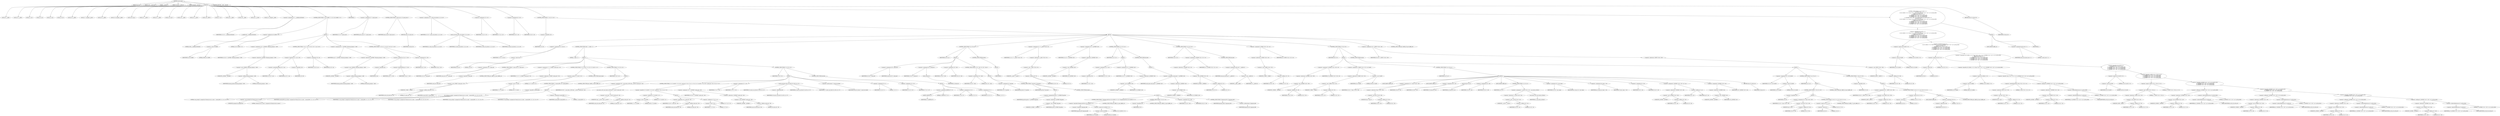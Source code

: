 digraph cache_insert {  
"1000123" [label = "(METHOD,cache_insert)" ]
"1000124" [label = "(PARAM,char *src)" ]
"1000125" [label = "(PARAM,const __m128i *a2)" ]
"1000126" [label = "(PARAM,__int64 a3)" ]
"1000127" [label = "(PARAM,unsigned __int64 a4)" ]
"1000128" [label = "(PARAM,unsigned __int16 a5)" ]
"1000129" [label = "(BLOCK,,)" ]
"1000130" [label = "(LOCAL,v9: __int64)" ]
"1000131" [label = "(LOCAL,v10: __int64)" ]
"1000132" [label = "(LOCAL,v11: int)" ]
"1000133" [label = "(LOCAL,v12: int)" ]
"1000134" [label = "(LOCAL,v13: int)" ]
"1000135" [label = "(LOCAL,v15: int)" ]
"1000136" [label = "(LOCAL,v16: __int64)" ]
"1000137" [label = "(LOCAL,v17: unsigned __int16)" ]
"1000138" [label = "(LOCAL,v18: __int64)" ]
"1000139" [label = "(LOCAL,v19: unsigned __int64)" ]
"1000140" [label = "(LOCAL,v20: size_t)" ]
"1000141" [label = "(LOCAL,v21: __int64 *)" ]
"1000142" [label = "(LOCAL,v22: __int64)" ]
"1000143" [label = "(LOCAL,v23: char *)" ]
"1000144" [label = "(LOCAL,v24: __int64)" ]
"1000145" [label = "(LOCAL,v25: __int16)" ]
"1000146" [label = "(LOCAL,v26: _BYTE *)" ]
"1000147" [label = "(LOCAL,v27: int)" ]
"1000148" [label = "(LOCAL,v28: __int64)" ]
"1000149" [label = "(LOCAL,v29: __int64)" ]
"1000150" [label = "(LOCAL,v30: __m128i)" ]
"1000151" [label = "(LOCAL,v31: unsigned __int64)" ]
"1000152" [label = "(<operator>.assignment,v31 = __readfsqword(0x28u))" ]
"1000153" [label = "(IDENTIFIER,v31,v31 = __readfsqword(0x28u))" ]
"1000154" [label = "(__readfsqword,__readfsqword(0x28u))" ]
"1000155" [label = "(LITERAL,0x28u,__readfsqword(0x28u))" ]
"1000156" [label = "(CONTROL_STRUCTURE,if ( (a5 & 0x980) != 0 ),if ( (a5 & 0x980) != 0 ))" ]
"1000157" [label = "(<operator>.notEquals,(a5 & 0x980) != 0)" ]
"1000158" [label = "(<operator>.and,a5 & 0x980)" ]
"1000159" [label = "(IDENTIFIER,a5,a5 & 0x980)" ]
"1000160" [label = "(LITERAL,0x980,a5 & 0x980)" ]
"1000161" [label = "(LITERAL,0,(a5 & 0x980) != 0)" ]
"1000162" [label = "(BLOCK,,)" ]
"1000163" [label = "(<operator>.assignment,v19 = *(_QWORD *)(dnsmasq_daemon + 456))" ]
"1000164" [label = "(IDENTIFIER,v19,v19 = *(_QWORD *)(dnsmasq_daemon + 456))" ]
"1000165" [label = "(<operator>.indirection,*(_QWORD *)(dnsmasq_daemon + 456))" ]
"1000166" [label = "(<operator>.cast,(_QWORD *)(dnsmasq_daemon + 456))" ]
"1000167" [label = "(UNKNOWN,_QWORD *,_QWORD *)" ]
"1000168" [label = "(<operator>.addition,dnsmasq_daemon + 456)" ]
"1000169" [label = "(IDENTIFIER,dnsmasq_daemon,dnsmasq_daemon + 456)" ]
"1000170" [label = "(LITERAL,456,dnsmasq_daemon + 456)" ]
"1000171" [label = "(CONTROL_STRUCTURE,if ( v19 >= a4 || !v19 ),if ( v19 >= a4 || !v19 ))" ]
"1000172" [label = "(<operator>.logicalOr,v19 >= a4 || !v19)" ]
"1000173" [label = "(<operator>.greaterEqualsThan,v19 >= a4)" ]
"1000174" [label = "(IDENTIFIER,v19,v19 >= a4)" ]
"1000175" [label = "(IDENTIFIER,a4,v19 >= a4)" ]
"1000176" [label = "(<operator>.logicalNot,!v19)" ]
"1000177" [label = "(IDENTIFIER,v19,!v19)" ]
"1000178" [label = "(<operator>.assignment,v19 = a4)" ]
"1000179" [label = "(IDENTIFIER,v19,v19 = a4)" ]
"1000180" [label = "(IDENTIFIER,a4,v19 = a4)" ]
"1000181" [label = "(<operator>.assignment,a4 = *(_QWORD *)(dnsmasq_daemon + 448))" ]
"1000182" [label = "(IDENTIFIER,a4,a4 = *(_QWORD *)(dnsmasq_daemon + 448))" ]
"1000183" [label = "(<operator>.indirection,*(_QWORD *)(dnsmasq_daemon + 448))" ]
"1000184" [label = "(<operator>.cast,(_QWORD *)(dnsmasq_daemon + 448))" ]
"1000185" [label = "(UNKNOWN,_QWORD *,_QWORD *)" ]
"1000186" [label = "(<operator>.addition,dnsmasq_daemon + 448)" ]
"1000187" [label = "(IDENTIFIER,dnsmasq_daemon,dnsmasq_daemon + 448)" ]
"1000188" [label = "(LITERAL,448,dnsmasq_daemon + 448)" ]
"1000189" [label = "(CONTROL_STRUCTURE,if ( !a4 || a4 <= v19 ),if ( !a4 || a4 <= v19 ))" ]
"1000190" [label = "(<operator>.logicalOr,!a4 || a4 <= v19)" ]
"1000191" [label = "(<operator>.logicalNot,!a4)" ]
"1000192" [label = "(IDENTIFIER,a4,!a4)" ]
"1000193" [label = "(<operator>.lessEqualsThan,a4 <= v19)" ]
"1000194" [label = "(IDENTIFIER,a4,a4 <= v19)" ]
"1000195" [label = "(IDENTIFIER,v19,a4 <= v19)" ]
"1000196" [label = "(<operator>.assignment,a4 = v19)" ]
"1000197" [label = "(IDENTIFIER,a4,a4 = v19)" ]
"1000198" [label = "(IDENTIFIER,v19,a4 = v19)" ]
"1000199" [label = "(IDENTIFIER,L,)" ]
"1000200" [label = "(<operator>.assignment,v27 = insert_error)" ]
"1000201" [label = "(IDENTIFIER,v27,v27 = insert_error)" ]
"1000202" [label = "(IDENTIFIER,insert_error,v27 = insert_error)" ]
"1000203" [label = "(CONTROL_STRUCTURE,if ( insert_error ),if ( insert_error ))" ]
"1000204" [label = "(IDENTIFIER,insert_error,if ( insert_error ))" ]
"1000205" [label = "(RETURN,return v9;,return v9;)" ]
"1000206" [label = "(IDENTIFIER,v9,return v9;)" ]
"1000207" [label = "(<operator>.assignment,v10 = cache_scan_free(src, a2, a3, a5))" ]
"1000208" [label = "(IDENTIFIER,v10,v10 = cache_scan_free(src, a2, a3, a5))" ]
"1000209" [label = "(cache_scan_free,cache_scan_free(src, a2, a3, a5))" ]
"1000210" [label = "(IDENTIFIER,src,cache_scan_free(src, a2, a3, a5))" ]
"1000211" [label = "(IDENTIFIER,a2,cache_scan_free(src, a2, a3, a5))" ]
"1000212" [label = "(IDENTIFIER,a3,cache_scan_free(src, a2, a3, a5))" ]
"1000213" [label = "(IDENTIFIER,a5,cache_scan_free(src, a2, a3, a5))" ]
"1000214" [label = "(<operator>.assignment,v13 = v27)" ]
"1000215" [label = "(IDENTIFIER,v13,v13 = v27)" ]
"1000216" [label = "(IDENTIFIER,v27,v13 = v27)" ]
"1000217" [label = "(<operator>.assignment,v9 = v10)" ]
"1000218" [label = "(IDENTIFIER,v9,v9 = v10)" ]
"1000219" [label = "(IDENTIFIER,v10,v9 = v10)" ]
"1000220" [label = "(CONTROL_STRUCTURE,if ( !v10 ),if ( !v10 ))" ]
"1000221" [label = "(<operator>.logicalNot,!v10)" ]
"1000222" [label = "(IDENTIFIER,v10,!v10)" ]
"1000223" [label = "(BLOCK,,)" ]
"1000224" [label = "(<operator>.assignment,v15 = a5 & 4)" ]
"1000225" [label = "(IDENTIFIER,v15,v15 = a5 & 4)" ]
"1000226" [label = "(<operator>.and,a5 & 4)" ]
"1000227" [label = "(IDENTIFIER,a5,a5 & 4)" ]
"1000228" [label = "(LITERAL,4,a5 & 4)" ]
"1000229" [label = "(CONTROL_STRUCTURE,while ( 1 ),while ( 1 ))" ]
"1000230" [label = "(LITERAL,1,while ( 1 ))" ]
"1000231" [label = "(BLOCK,,)" ]
"1000232" [label = "(<operator>.assignment,v16 = cache_tail)" ]
"1000233" [label = "(IDENTIFIER,v16,v16 = cache_tail)" ]
"1000234" [label = "(IDENTIFIER,cache_tail,v16 = cache_tail)" ]
"1000235" [label = "(CONTROL_STRUCTURE,if ( !cache_tail ),if ( !cache_tail ))" ]
"1000236" [label = "(<operator>.logicalNot,!cache_tail)" ]
"1000237" [label = "(IDENTIFIER,cache_tail,!cache_tail)" ]
"1000238" [label = "(CONTROL_STRUCTURE,goto LABEL_24;,goto LABEL_24;)" ]
"1000239" [label = "(<operator>.assignment,v17 = *(_WORD *)(cache_tail + 52))" ]
"1000240" [label = "(IDENTIFIER,v17,v17 = *(_WORD *)(cache_tail + 52))" ]
"1000241" [label = "(<operator>.indirection,*(_WORD *)(cache_tail + 52))" ]
"1000242" [label = "(<operator>.cast,(_WORD *)(cache_tail + 52))" ]
"1000243" [label = "(UNKNOWN,_WORD *,_WORD *)" ]
"1000244" [label = "(<operator>.addition,cache_tail + 52)" ]
"1000245" [label = "(IDENTIFIER,cache_tail,cache_tail + 52)" ]
"1000246" [label = "(LITERAL,52,cache_tail + 52)" ]
"1000247" [label = "(CONTROL_STRUCTURE,if ( (v17 & 0xC) == 0 ),if ( (v17 & 0xC) == 0 ))" ]
"1000248" [label = "(<operator>.equals,(v17 & 0xC) == 0)" ]
"1000249" [label = "(<operator>.and,v17 & 0xC)" ]
"1000250" [label = "(IDENTIFIER,v17,v17 & 0xC)" ]
"1000251" [label = "(LITERAL,0xC,v17 & 0xC)" ]
"1000252" [label = "(LITERAL,0,(v17 & 0xC) == 0)" ]
"1000253" [label = "(CONTROL_STRUCTURE,break;,break;)" ]
"1000254" [label = "(CONTROL_STRUCTURE,if ( v13 ),if ( v13 ))" ]
"1000255" [label = "(IDENTIFIER,v13,if ( v13 ))" ]
"1000256" [label = "(BLOCK,,)" ]
"1000257" [label = "(CONTROL_STRUCTURE,if ( !warned_8855 ),if ( !warned_8855 ))" ]
"1000258" [label = "(<operator>.logicalNot,!warned_8855)" ]
"1000259" [label = "(IDENTIFIER,warned_8855,!warned_8855)" ]
"1000260" [label = "(BLOCK,,)" ]
"1000261" [label = "(my_syslog,my_syslog(3, (unsigned int)\"Internal error in cache.\", warned_8855, v11, v12, v13, v27))" ]
"1000262" [label = "(LITERAL,3,my_syslog(3, (unsigned int)\"Internal error in cache.\", warned_8855, v11, v12, v13, v27))" ]
"1000263" [label = "(<operator>.cast,(unsigned int)\"Internal error in cache.\")" ]
"1000264" [label = "(UNKNOWN,unsigned int,unsigned int)" ]
"1000265" [label = "(LITERAL,\"Internal error in cache.\",(unsigned int)\"Internal error in cache.\")" ]
"1000266" [label = "(IDENTIFIER,warned_8855,my_syslog(3, (unsigned int)\"Internal error in cache.\", warned_8855, v11, v12, v13, v27))" ]
"1000267" [label = "(IDENTIFIER,v11,my_syslog(3, (unsigned int)\"Internal error in cache.\", warned_8855, v11, v12, v13, v27))" ]
"1000268" [label = "(IDENTIFIER,v12,my_syslog(3, (unsigned int)\"Internal error in cache.\", warned_8855, v11, v12, v13, v27))" ]
"1000269" [label = "(IDENTIFIER,v13,my_syslog(3, (unsigned int)\"Internal error in cache.\", warned_8855, v11, v12, v13, v27))" ]
"1000270" [label = "(IDENTIFIER,v27,my_syslog(3, (unsigned int)\"Internal error in cache.\", warned_8855, v11, v12, v13, v27))" ]
"1000271" [label = "(<operator>.assignment,warned_8855 = 1)" ]
"1000272" [label = "(IDENTIFIER,warned_8855,warned_8855 = 1)" ]
"1000273" [label = "(LITERAL,1,warned_8855 = 1)" ]
"1000274" [label = "(CONTROL_STRUCTURE,goto LABEL_24;,goto LABEL_24;)" ]
"1000275" [label = "(CONTROL_STRUCTURE,if ( v15 ),if ( v15 ))" ]
"1000276" [label = "(IDENTIFIER,v15,if ( v15 ))" ]
"1000277" [label = "(BLOCK,,)" ]
"1000278" [label = "(<operator>.assignment,v30 = _mm_loadu_si128((const __m128i *)(cache_tail + 24)))" ]
"1000279" [label = "(IDENTIFIER,v30,v30 = _mm_loadu_si128((const __m128i *)(cache_tail + 24)))" ]
"1000280" [label = "(_mm_loadu_si128,_mm_loadu_si128((const __m128i *)(cache_tail + 24)))" ]
"1000281" [label = "(<operator>.cast,(const __m128i *)(cache_tail + 24))" ]
"1000282" [label = "(UNKNOWN,const __m128i *,const __m128i *)" ]
"1000283" [label = "(<operator>.addition,cache_tail + 24)" ]
"1000284" [label = "(IDENTIFIER,cache_tail,cache_tail + 24)" ]
"1000285" [label = "(LITERAL,24,cache_tail + 24)" ]
"1000286" [label = "(CONTROL_STRUCTURE,if ( (v17 & 0x200) != 0 || (v18 = cache_tail + 56, (v17 & 2) != 0) ),if ( (v17 & 0x200) != 0 || (v18 = cache_tail + 56, (v17 & 2) != 0) ))" ]
"1000287" [label = "(<operator>.logicalOr,(v17 & 0x200) != 0 || (v18 = cache_tail + 56, (v17 & 2) != 0))" ]
"1000288" [label = "(<operator>.notEquals,(v17 & 0x200) != 0)" ]
"1000289" [label = "(<operator>.and,v17 & 0x200)" ]
"1000290" [label = "(IDENTIFIER,v17,v17 & 0x200)" ]
"1000291" [label = "(LITERAL,0x200,v17 & 0x200)" ]
"1000292" [label = "(LITERAL,0,(v17 & 0x200) != 0)" ]
"1000293" [label = "(BLOCK,,)" ]
"1000294" [label = "(<operator>.assignment,v18 = cache_tail + 56)" ]
"1000295" [label = "(IDENTIFIER,v18,v18 = cache_tail + 56)" ]
"1000296" [label = "(<operator>.addition,cache_tail + 56)" ]
"1000297" [label = "(IDENTIFIER,cache_tail,cache_tail + 56)" ]
"1000298" [label = "(LITERAL,56,cache_tail + 56)" ]
"1000299" [label = "(<operator>.notEquals,(v17 & 2) != 0)" ]
"1000300" [label = "(<operator>.and,v17 & 2)" ]
"1000301" [label = "(IDENTIFIER,v17,v17 & 2)" ]
"1000302" [label = "(LITERAL,2,v17 & 2)" ]
"1000303" [label = "(LITERAL,0,(v17 & 2) != 0)" ]
"1000304" [label = "(<operator>.assignment,v18 = *(_QWORD *)(cache_tail + 56))" ]
"1000305" [label = "(IDENTIFIER,v18,v18 = *(_QWORD *)(cache_tail + 56))" ]
"1000306" [label = "(<operator>.indirection,*(_QWORD *)(cache_tail + 56))" ]
"1000307" [label = "(<operator>.cast,(_QWORD *)(cache_tail + 56))" ]
"1000308" [label = "(UNKNOWN,_QWORD *,_QWORD *)" ]
"1000309" [label = "(<operator>.addition,cache_tail + 56)" ]
"1000310" [label = "(IDENTIFIER,cache_tail,cache_tail + 56)" ]
"1000311" [label = "(LITERAL,56,cache_tail + 56)" ]
"1000312" [label = "(<operator>.assignment,v27 = v15)" ]
"1000313" [label = "(IDENTIFIER,v27,v27 = v15)" ]
"1000314" [label = "(IDENTIFIER,v15,v27 = v15)" ]
"1000315" [label = "(cache_scan_free,cache_scan_free(v18, &v30, a3, v17))" ]
"1000316" [label = "(IDENTIFIER,v18,cache_scan_free(v18, &v30, a3, v17))" ]
"1000317" [label = "(<operator>.addressOf,&v30)" ]
"1000318" [label = "(IDENTIFIER,v30,cache_scan_free(v18, &v30, a3, v17))" ]
"1000319" [label = "(IDENTIFIER,a3,cache_scan_free(v18, &v30, a3, v17))" ]
"1000320" [label = "(IDENTIFIER,v17,cache_scan_free(v18, &v30, a3, v17))" ]
"1000321" [label = "(<operator>.preIncrement,++cache_live_freed)" ]
"1000322" [label = "(IDENTIFIER,cache_live_freed,++cache_live_freed)" ]
"1000323" [label = "(<operator>.assignment,v13 = 1)" ]
"1000324" [label = "(IDENTIFIER,v13,v13 = 1)" ]
"1000325" [label = "(LITERAL,1,v13 = 1)" ]
"1000326" [label = "(<operator>.assignment,v15 = v27)" ]
"1000327" [label = "(IDENTIFIER,v15,v15 = v27)" ]
"1000328" [label = "(IDENTIFIER,v27,v15 = v27)" ]
"1000329" [label = "(CONTROL_STRUCTURE,else,else)" ]
"1000330" [label = "(BLOCK,,)" ]
"1000331" [label = "(<operator>.assignment,LOBYTE(v27) = 0)" ]
"1000332" [label = "(LOBYTE,LOBYTE(v27))" ]
"1000333" [label = "(IDENTIFIER,v27,LOBYTE(v27))" ]
"1000334" [label = "(LITERAL,0,LOBYTE(v27) = 0)" ]
"1000335" [label = "(<operator>.assignment,v13 = 0)" ]
"1000336" [label = "(IDENTIFIER,v13,v13 = 0)" ]
"1000337" [label = "(LITERAL,0,v13 = 0)" ]
"1000338" [label = "(<operator>.assignment,v15 = 1)" ]
"1000339" [label = "(IDENTIFIER,v15,v15 = 1)" ]
"1000340" [label = "(LITERAL,1,v15 = 1)" ]
"1000341" [label = "(CONTROL_STRUCTURE,if ( src ),if ( src ))" ]
"1000342" [label = "(IDENTIFIER,src,if ( src ))" ]
"1000343" [label = "(BLOCK,,)" ]
"1000344" [label = "(<operator>.assignment,v28 = cache_tail)" ]
"1000345" [label = "(IDENTIFIER,v28,v28 = cache_tail)" ]
"1000346" [label = "(IDENTIFIER,cache_tail,v28 = cache_tail)" ]
"1000347" [label = "(<operator>.assignment,v20 = strlen(src))" ]
"1000348" [label = "(IDENTIFIER,v20,v20 = strlen(src))" ]
"1000349" [label = "(strlen,strlen(src))" ]
"1000350" [label = "(IDENTIFIER,src,strlen(src))" ]
"1000351" [label = "(<operator>.assignment,v16 = v28)" ]
"1000352" [label = "(IDENTIFIER,v16,v16 = v28)" ]
"1000353" [label = "(IDENTIFIER,v28,v16 = v28)" ]
"1000354" [label = "(CONTROL_STRUCTURE,if ( v20 > 0x31 ),if ( v20 > 0x31 ))" ]
"1000355" [label = "(<operator>.greaterThan,v20 > 0x31)" ]
"1000356" [label = "(IDENTIFIER,v20,v20 > 0x31)" ]
"1000357" [label = "(LITERAL,0x31,v20 > 0x31)" ]
"1000358" [label = "(BLOCK,,)" ]
"1000359" [label = "(<operator>.assignment,v9 = big_free)" ]
"1000360" [label = "(IDENTIFIER,v9,v9 = big_free)" ]
"1000361" [label = "(IDENTIFIER,big_free,v9 = big_free)" ]
"1000362" [label = "(CONTROL_STRUCTURE,if ( big_free ),if ( big_free ))" ]
"1000363" [label = "(IDENTIFIER,big_free,if ( big_free ))" ]
"1000364" [label = "(BLOCK,,)" ]
"1000365" [label = "(<operator>.assignment,big_free = *(_QWORD *)big_free)" ]
"1000366" [label = "(IDENTIFIER,big_free,big_free = *(_QWORD *)big_free)" ]
"1000367" [label = "(<operator>.indirection,*(_QWORD *)big_free)" ]
"1000368" [label = "(<operator>.cast,(_QWORD *)big_free)" ]
"1000369" [label = "(UNKNOWN,_QWORD *,_QWORD *)" ]
"1000370" [label = "(IDENTIFIER,big_free,(_QWORD *)big_free)" ]
"1000371" [label = "(CONTROL_STRUCTURE,else,else)" ]
"1000372" [label = "(BLOCK,,)" ]
"1000373" [label = "(CONTROL_STRUCTURE,if ( !bignames_left && (a5 & 0x5000) == 0 ),if ( !bignames_left && (a5 & 0x5000) == 0 ))" ]
"1000374" [label = "(<operator>.logicalAnd,!bignames_left && (a5 & 0x5000) == 0)" ]
"1000375" [label = "(<operator>.logicalNot,!bignames_left)" ]
"1000376" [label = "(IDENTIFIER,bignames_left,!bignames_left)" ]
"1000377" [label = "(<operator>.equals,(a5 & 0x5000) == 0)" ]
"1000378" [label = "(<operator>.and,a5 & 0x5000)" ]
"1000379" [label = "(IDENTIFIER,a5,a5 & 0x5000)" ]
"1000380" [label = "(LITERAL,0x5000,a5 & 0x5000)" ]
"1000381" [label = "(LITERAL,0,(a5 & 0x5000) == 0)" ]
"1000382" [label = "(CONTROL_STRUCTURE,goto LABEL_24;,goto LABEL_24;)" ]
"1000383" [label = "(CONTROL_STRUCTURE,if ( !v9 ),if ( !v9 ))" ]
"1000384" [label = "(<operator>.logicalNot,!v9)" ]
"1000385" [label = "(IDENTIFIER,v9,!v9)" ]
"1000386" [label = "(CONTROL_STRUCTURE,goto LABEL_24;,goto LABEL_24;)" ]
"1000387" [label = "(<operator>.assignment,v16 = v28)" ]
"1000388" [label = "(IDENTIFIER,v16,v16 = v28)" ]
"1000389" [label = "(IDENTIFIER,v28,v16 = v28)" ]
"1000390" [label = "(CONTROL_STRUCTURE,if ( bignames_left ),if ( bignames_left ))" ]
"1000391" [label = "(IDENTIFIER,bignames_left,if ( bignames_left ))" ]
"1000392" [label = "(<operator>.preDecrement,--bignames_left)" ]
"1000393" [label = "(IDENTIFIER,bignames_left,--bignames_left)" ]
"1000394" [label = "(CONTROL_STRUCTURE,else,else)" ]
"1000395" [label = "(BLOCK,,)" ]
"1000396" [label = "(IDENTIFIER,L,)" ]
"1000397" [label = "(<operator>.assignment,v21 = *(__int64 **)(v16 + 8))" ]
"1000398" [label = "(IDENTIFIER,v21,v21 = *(__int64 **)(v16 + 8))" ]
"1000399" [label = "(<operator>.indirection,*(__int64 **)(v16 + 8))" ]
"1000400" [label = "(<operator>.cast,(__int64 **)(v16 + 8))" ]
"1000401" [label = "(UNKNOWN,__int64 **,__int64 **)" ]
"1000402" [label = "(<operator>.addition,v16 + 8)" ]
"1000403" [label = "(IDENTIFIER,v16,v16 + 8)" ]
"1000404" [label = "(LITERAL,8,v16 + 8)" ]
"1000405" [label = "(<operator>.assignment,v22 = *(_QWORD *)v16)" ]
"1000406" [label = "(IDENTIFIER,v22,v22 = *(_QWORD *)v16)" ]
"1000407" [label = "(<operator>.indirection,*(_QWORD *)v16)" ]
"1000408" [label = "(<operator>.cast,(_QWORD *)v16)" ]
"1000409" [label = "(UNKNOWN,_QWORD *,_QWORD *)" ]
"1000410" [label = "(IDENTIFIER,v16,(_QWORD *)v16)" ]
"1000411" [label = "(CONTROL_STRUCTURE,if ( v21 ),if ( v21 ))" ]
"1000412" [label = "(IDENTIFIER,v21,if ( v21 ))" ]
"1000413" [label = "(BLOCK,,)" ]
"1000414" [label = "(<operator>.assignment,*v21 = v22)" ]
"1000415" [label = "(<operator>.indirection,*v21)" ]
"1000416" [label = "(IDENTIFIER,v21,*v21 = v22)" ]
"1000417" [label = "(IDENTIFIER,v22,*v21 = v22)" ]
"1000418" [label = "(<operator>.assignment,v22 = *(_QWORD *)v16)" ]
"1000419" [label = "(IDENTIFIER,v22,v22 = *(_QWORD *)v16)" ]
"1000420" [label = "(<operator>.indirection,*(_QWORD *)v16)" ]
"1000421" [label = "(<operator>.cast,(_QWORD *)v16)" ]
"1000422" [label = "(UNKNOWN,_QWORD *,_QWORD *)" ]
"1000423" [label = "(IDENTIFIER,v16,(_QWORD *)v16)" ]
"1000424" [label = "(CONTROL_STRUCTURE,else,else)" ]
"1000425" [label = "(BLOCK,,)" ]
"1000426" [label = "(<operator>.assignment,cache_head = *(_QWORD *)v16)" ]
"1000427" [label = "(IDENTIFIER,cache_head,cache_head = *(_QWORD *)v16)" ]
"1000428" [label = "(<operator>.indirection,*(_QWORD *)v16)" ]
"1000429" [label = "(<operator>.cast,(_QWORD *)v16)" ]
"1000430" [label = "(UNKNOWN,_QWORD *,_QWORD *)" ]
"1000431" [label = "(IDENTIFIER,v16,(_QWORD *)v16)" ]
"1000432" [label = "(CONTROL_STRUCTURE,if ( v22 ),if ( v22 ))" ]
"1000433" [label = "(IDENTIFIER,v22,if ( v22 ))" ]
"1000434" [label = "(<operator>.assignment,*(_QWORD *)(v22 + 8) = v21)" ]
"1000435" [label = "(<operator>.indirection,*(_QWORD *)(v22 + 8))" ]
"1000436" [label = "(<operator>.cast,(_QWORD *)(v22 + 8))" ]
"1000437" [label = "(UNKNOWN,_QWORD *,_QWORD *)" ]
"1000438" [label = "(<operator>.addition,v22 + 8)" ]
"1000439" [label = "(IDENTIFIER,v22,v22 + 8)" ]
"1000440" [label = "(LITERAL,8,v22 + 8)" ]
"1000441" [label = "(IDENTIFIER,v21,*(_QWORD *)(v22 + 8) = v21)" ]
"1000442" [label = "(CONTROL_STRUCTURE,else,else)" ]
"1000443" [label = "(<operator>.assignment,cache_tail = (__int64)v21)" ]
"1000444" [label = "(IDENTIFIER,cache_tail,cache_tail = (__int64)v21)" ]
"1000445" [label = "(<operator>.cast,(__int64)v21)" ]
"1000446" [label = "(UNKNOWN,__int64,__int64)" ]
"1000447" [label = "(IDENTIFIER,v21,(__int64)v21)" ]
"1000448" [label = "(<operator>.assignment,*(_WORD *)(v16 + 52) = a5)" ]
"1000449" [label = "(<operator>.indirection,*(_WORD *)(v16 + 52))" ]
"1000450" [label = "(<operator>.cast,(_WORD *)(v16 + 52))" ]
"1000451" [label = "(UNKNOWN,_WORD *,_WORD *)" ]
"1000452" [label = "(<operator>.addition,v16 + 52)" ]
"1000453" [label = "(IDENTIFIER,v16,v16 + 52)" ]
"1000454" [label = "(LITERAL,52,v16 + 52)" ]
"1000455" [label = "(IDENTIFIER,a5,*(_WORD *)(v16 + 52) = a5)" ]
"1000456" [label = "(CONTROL_STRUCTURE,if ( v9 ),if ( v9 ))" ]
"1000457" [label = "(IDENTIFIER,v9,if ( v9 ))" ]
"1000458" [label = "(BLOCK,,)" ]
"1000459" [label = "(<operator>.assignment,*(_QWORD *)(v16 + 56) = v9)" ]
"1000460" [label = "(<operator>.indirection,*(_QWORD *)(v16 + 56))" ]
"1000461" [label = "(<operator>.cast,(_QWORD *)(v16 + 56))" ]
"1000462" [label = "(UNKNOWN,_QWORD *,_QWORD *)" ]
"1000463" [label = "(<operator>.addition,v16 + 56)" ]
"1000464" [label = "(IDENTIFIER,v16,v16 + 56)" ]
"1000465" [label = "(LITERAL,56,v16 + 56)" ]
"1000466" [label = "(IDENTIFIER,v9,*(_QWORD *)(v16 + 56) = v9)" ]
"1000467" [label = "(<operator>.assignment,*(_WORD *)(v16 + 52) = a5 | 0x200)" ]
"1000468" [label = "(<operator>.indirection,*(_WORD *)(v16 + 52))" ]
"1000469" [label = "(<operator>.cast,(_WORD *)(v16 + 52))" ]
"1000470" [label = "(UNKNOWN,_WORD *,_WORD *)" ]
"1000471" [label = "(<operator>.addition,v16 + 52)" ]
"1000472" [label = "(IDENTIFIER,v16,v16 + 52)" ]
"1000473" [label = "(LITERAL,52,v16 + 52)" ]
"1000474" [label = "(<operator>.or,a5 | 0x200)" ]
"1000475" [label = "(IDENTIFIER,a5,a5 | 0x200)" ]
"1000476" [label = "(LITERAL,0x200,a5 | 0x200)" ]
"1000477" [label = "(CONTROL_STRUCTURE,if ( src ),if ( src ))" ]
"1000478" [label = "(IDENTIFIER,src,if ( src ))" ]
"1000479" [label = "(BLOCK,,)" ]
"1000480" [label = "(JUMP_TARGET,LABEL_46)" ]
"1000481" [label = "(<operator>.assignment,v23 = *(char **)(v16 + 56))" ]
"1000482" [label = "(IDENTIFIER,v23,v23 = *(char **)(v16 + 56))" ]
"1000483" [label = "(<operator>.indirection,*(char **)(v16 + 56))" ]
"1000484" [label = "(<operator>.cast,(char **)(v16 + 56))" ]
"1000485" [label = "(UNKNOWN,char **,char **)" ]
"1000486" [label = "(<operator>.addition,v16 + 56)" ]
"1000487" [label = "(IDENTIFIER,v16,v16 + 56)" ]
"1000488" [label = "(LITERAL,56,v16 + 56)" ]
"1000489" [label = "(JUMP_TARGET,LABEL_47)" ]
"1000490" [label = "(<operator>.assignment,v29 = v16)" ]
"1000491" [label = "(IDENTIFIER,v29,v29 = v16)" ]
"1000492" [label = "(IDENTIFIER,v16,v29 = v16)" ]
"1000493" [label = "(strcpy,strcpy(v23, src))" ]
"1000494" [label = "(IDENTIFIER,v23,strcpy(v23, src))" ]
"1000495" [label = "(IDENTIFIER,src,strcpy(v23, src))" ]
"1000496" [label = "(<operator>.assignment,v16 = v29)" ]
"1000497" [label = "(IDENTIFIER,v16,v16 = v29)" ]
"1000498" [label = "(IDENTIFIER,v29,v16 = v29)" ]
"1000499" [label = "(JUMP_TARGET,LABEL_48)" ]
"1000500" [label = "(CONTROL_STRUCTURE,if ( a2 ),if ( a2 ))" ]
"1000501" [label = "(IDENTIFIER,a2,if ( a2 ))" ]
"1000502" [label = "(<operator>.assignment,*(__m128i *)(v16 + 24) = _mm_loadu_si128(a2))" ]
"1000503" [label = "(<operator>.indirection,*(__m128i *)(v16 + 24))" ]
"1000504" [label = "(<operator>.cast,(__m128i *)(v16 + 24))" ]
"1000505" [label = "(UNKNOWN,__m128i *,__m128i *)" ]
"1000506" [label = "(<operator>.addition,v16 + 24)" ]
"1000507" [label = "(IDENTIFIER,v16,v16 + 24)" ]
"1000508" [label = "(LITERAL,24,v16 + 24)" ]
"1000509" [label = "(_mm_loadu_si128,_mm_loadu_si128(a2))" ]
"1000510" [label = "(IDENTIFIER,a2,_mm_loadu_si128(a2))" ]
"1000511" [label = "(<operator>.assignment,v24 = new_chain)" ]
"1000512" [label = "(IDENTIFIER,v24,v24 = new_chain)" ]
"1000513" [label = "(IDENTIFIER,new_chain,v24 = new_chain)" ]
"1000514" [label = "(<operator>.assignment,new_chain = v16)" ]
"1000515" [label = "(IDENTIFIER,new_chain,new_chain = v16)" ]
"1000516" [label = "(IDENTIFIER,v16,new_chain = v16)" ]
"1000517" [label = "(<operator>.assignment,v9 = v16)" ]
"1000518" [label = "(IDENTIFIER,v9,v9 = v16)" ]
"1000519" [label = "(IDENTIFIER,v16,v9 = v16)" ]
"1000520" [label = "(<operator>.assignment,*(_QWORD *)(v16 + 40) = a3 + a4)" ]
"1000521" [label = "(<operator>.indirection,*(_QWORD *)(v16 + 40))" ]
"1000522" [label = "(<operator>.cast,(_QWORD *)(v16 + 40))" ]
"1000523" [label = "(UNKNOWN,_QWORD *,_QWORD *)" ]
"1000524" [label = "(<operator>.addition,v16 + 40)" ]
"1000525" [label = "(IDENTIFIER,v16,v16 + 40)" ]
"1000526" [label = "(LITERAL,40,v16 + 40)" ]
"1000527" [label = "(<operator>.addition,a3 + a4)" ]
"1000528" [label = "(IDENTIFIER,a3,a3 + a4)" ]
"1000529" [label = "(IDENTIFIER,a4,a3 + a4)" ]
"1000530" [label = "(<operator>.assignment,*(_QWORD *)v16 = v24)" ]
"1000531" [label = "(<operator>.indirection,*(_QWORD *)v16)" ]
"1000532" [label = "(<operator>.cast,(_QWORD *)v16)" ]
"1000533" [label = "(UNKNOWN,_QWORD *,_QWORD *)" ]
"1000534" [label = "(IDENTIFIER,v16,(_QWORD *)v16)" ]
"1000535" [label = "(IDENTIFIER,v24,*(_QWORD *)v16 = v24)" ]
"1000536" [label = "(RETURN,return v9;,return v9;)" ]
"1000537" [label = "(IDENTIFIER,v9,return v9;)" ]
"1000538" [label = "(CONTROL_STRUCTURE,else,else)" ]
"1000539" [label = "(BLOCK,,)" ]
"1000540" [label = "(<operator>.assignment,v25 = a5 & 0x200)" ]
"1000541" [label = "(IDENTIFIER,v25,v25 = a5 & 0x200)" ]
"1000542" [label = "(<operator>.and,a5 & 0x200)" ]
"1000543" [label = "(IDENTIFIER,a5,a5 & 0x200)" ]
"1000544" [label = "(LITERAL,0x200,a5 & 0x200)" ]
"1000545" [label = "(CONTROL_STRUCTURE,if ( src ),if ( src ))" ]
"1000546" [label = "(IDENTIFIER,src,if ( src ))" ]
"1000547" [label = "(BLOCK,,)" ]
"1000548" [label = "(CONTROL_STRUCTURE,if ( !v25 ),if ( !v25 ))" ]
"1000549" [label = "(<operator>.logicalNot,!v25)" ]
"1000550" [label = "(IDENTIFIER,v25,!v25)" ]
"1000551" [label = "(BLOCK,,)" ]
"1000552" [label = "(<operator>.assignment,v23 = (char *)(v16 + 56))" ]
"1000553" [label = "(IDENTIFIER,v23,v23 = (char *)(v16 + 56))" ]
"1000554" [label = "(<operator>.cast,(char *)(v16 + 56))" ]
"1000555" [label = "(UNKNOWN,char *,char *)" ]
"1000556" [label = "(<operator>.addition,v16 + 56)" ]
"1000557" [label = "(IDENTIFIER,v16,v16 + 56)" ]
"1000558" [label = "(LITERAL,56,v16 + 56)" ]
"1000559" [label = "(CONTROL_STRUCTURE,if ( (a5 & 2) == 0 ),if ( (a5 & 2) == 0 ))" ]
"1000560" [label = "(<operator>.equals,(a5 & 2) == 0)" ]
"1000561" [label = "(<operator>.and,a5 & 2)" ]
"1000562" [label = "(IDENTIFIER,a5,a5 & 2)" ]
"1000563" [label = "(LITERAL,2,a5 & 2)" ]
"1000564" [label = "(LITERAL,0,(a5 & 2) == 0)" ]
"1000565" [label = "(CONTROL_STRUCTURE,goto LABEL_47;,goto LABEL_47;)" ]
"1000566" [label = "(CONTROL_STRUCTURE,goto LABEL_46;,goto LABEL_46;)" ]
"1000567" [label = "(CONTROL_STRUCTURE,if ( !v25 ),if ( !v25 ))" ]
"1000568" [label = "(<operator>.logicalNot,!v25)" ]
"1000569" [label = "(IDENTIFIER,v25,!v25)" ]
"1000570" [label = "(BLOCK,,)" ]
"1000571" [label = "(<operator>.assignment,v26 = (_BYTE *)(v16 + 56))" ]
"1000572" [label = "(IDENTIFIER,v26,v26 = (_BYTE *)(v16 + 56))" ]
"1000573" [label = "(<operator>.cast,(_BYTE *)(v16 + 56))" ]
"1000574" [label = "(UNKNOWN,_BYTE *,_BYTE *)" ]
"1000575" [label = "(<operator>.addition,v16 + 56)" ]
"1000576" [label = "(IDENTIFIER,v16,v16 + 56)" ]
"1000577" [label = "(LITERAL,56,v16 + 56)" ]
"1000578" [label = "(CONTROL_STRUCTURE,if ( (a5 & 2) == 0 ),if ( (a5 & 2) == 0 ))" ]
"1000579" [label = "(<operator>.equals,(a5 & 2) == 0)" ]
"1000580" [label = "(<operator>.and,a5 & 2)" ]
"1000581" [label = "(IDENTIFIER,a5,a5 & 2)" ]
"1000582" [label = "(LITERAL,2,a5 & 2)" ]
"1000583" [label = "(LITERAL,0,(a5 & 2) == 0)" ]
"1000584" [label = "(BLOCK,,)" ]
"1000585" [label = "(JUMP_TARGET,LABEL_60)" ]
"1000586" [label = "(<operator>.assignment,*v26 = 0)" ]
"1000587" [label = "(<operator>.indirection,*v26)" ]
"1000588" [label = "(IDENTIFIER,v26,*v26 = 0)" ]
"1000589" [label = "(LITERAL,0,*v26 = 0)" ]
"1000590" [label = "(CONTROL_STRUCTURE,goto LABEL_48;,goto LABEL_48;)" ]
"1000591" [label = "(<operator>.assignment,v26 = *(_BYTE **)(v16 + 56))" ]
"1000592" [label = "(IDENTIFIER,v26,v26 = *(_BYTE **)(v16 + 56))" ]
"1000593" [label = "(<operator>.indirection,*(_BYTE **)(v16 + 56))" ]
"1000594" [label = "(<operator>.cast,(_BYTE **)(v16 + 56))" ]
"1000595" [label = "(UNKNOWN,_BYTE **,_BYTE **)" ]
"1000596" [label = "(<operator>.addition,v16 + 56)" ]
"1000597" [label = "(IDENTIFIER,v16,v16 + 56)" ]
"1000598" [label = "(LITERAL,56,v16 + 56)" ]
"1000599" [label = "(CONTROL_STRUCTURE,goto LABEL_60;,goto LABEL_60;)" ]
"1000600" [label = "(CONTROL_STRUCTURE,if ( (a5 & 0x180) == 0\n    || (a5 & 8) == 0\n    || ((a5 & 0x80u) == 0 || *(char *)(v10 + 52) >= 0 || *(_DWORD *)(v10 + 24) != a2->m128i_i32[0])\n    && ((a5 & 0x100) == 0\n     || (*(_BYTE *)(v10 + 53) & 1) == 0\n     || *(_DWORD *)(v10 + 24) != a2->m128i_i32[0]\n     || *(_DWORD *)(v10 + 28) != a2->m128i_i32[1]\n     || *(_DWORD *)(v10 + 32) != a2->m128i_i32[2]\n     || *(_DWORD *)(v10 + 36) != a2->m128i_i32[3]) ),if ( (a5 & 0x180) == 0\n    || (a5 & 8) == 0\n    || ((a5 & 0x80u) == 0 || *(char *)(v10 + 52) >= 0 || *(_DWORD *)(v10 + 24) != a2->m128i_i32[0])\n    && ((a5 & 0x100) == 0\n     || (*(_BYTE *)(v10 + 53) & 1) == 0\n     || *(_DWORD *)(v10 + 24) != a2->m128i_i32[0]\n     || *(_DWORD *)(v10 + 28) != a2->m128i_i32[1]\n     || *(_DWORD *)(v10 + 32) != a2->m128i_i32[2]\n     || *(_DWORD *)(v10 + 36) != a2->m128i_i32[3]) ))" ]
"1000601" [label = "(<operator>.logicalOr,(a5 & 0x180) == 0\n    || (a5 & 8) == 0\n    || ((a5 & 0x80u) == 0 || *(char *)(v10 + 52) >= 0 || *(_DWORD *)(v10 + 24) != a2->m128i_i32[0])\n    && ((a5 & 0x100) == 0\n     || (*(_BYTE *)(v10 + 53) & 1) == 0\n     || *(_DWORD *)(v10 + 24) != a2->m128i_i32[0]\n     || *(_DWORD *)(v10 + 28) != a2->m128i_i32[1]\n     || *(_DWORD *)(v10 + 32) != a2->m128i_i32[2]\n     || *(_DWORD *)(v10 + 36) != a2->m128i_i32[3]))" ]
"1000602" [label = "(<operator>.equals,(a5 & 0x180) == 0)" ]
"1000603" [label = "(<operator>.and,a5 & 0x180)" ]
"1000604" [label = "(IDENTIFIER,a5,a5 & 0x180)" ]
"1000605" [label = "(LITERAL,0x180,a5 & 0x180)" ]
"1000606" [label = "(LITERAL,0,(a5 & 0x180) == 0)" ]
"1000607" [label = "(<operator>.logicalOr,(a5 & 8) == 0\n    || ((a5 & 0x80u) == 0 || *(char *)(v10 + 52) >= 0 || *(_DWORD *)(v10 + 24) != a2->m128i_i32[0])\n    && ((a5 & 0x100) == 0\n     || (*(_BYTE *)(v10 + 53) & 1) == 0\n     || *(_DWORD *)(v10 + 24) != a2->m128i_i32[0]\n     || *(_DWORD *)(v10 + 28) != a2->m128i_i32[1]\n     || *(_DWORD *)(v10 + 32) != a2->m128i_i32[2]\n     || *(_DWORD *)(v10 + 36) != a2->m128i_i32[3]))" ]
"1000608" [label = "(<operator>.equals,(a5 & 8) == 0)" ]
"1000609" [label = "(<operator>.and,a5 & 8)" ]
"1000610" [label = "(IDENTIFIER,a5,a5 & 8)" ]
"1000611" [label = "(LITERAL,8,a5 & 8)" ]
"1000612" [label = "(LITERAL,0,(a5 & 8) == 0)" ]
"1000613" [label = "(<operator>.logicalAnd,((a5 & 0x80u) == 0 || *(char *)(v10 + 52) >= 0 || *(_DWORD *)(v10 + 24) != a2->m128i_i32[0])\n    && ((a5 & 0x100) == 0\n     || (*(_BYTE *)(v10 + 53) & 1) == 0\n     || *(_DWORD *)(v10 + 24) != a2->m128i_i32[0]\n     || *(_DWORD *)(v10 + 28) != a2->m128i_i32[1]\n     || *(_DWORD *)(v10 + 32) != a2->m128i_i32[2]\n     || *(_DWORD *)(v10 + 36) != a2->m128i_i32[3]))" ]
"1000614" [label = "(<operator>.logicalOr,(a5 & 0x80u) == 0 || *(char *)(v10 + 52) >= 0 || *(_DWORD *)(v10 + 24) != a2->m128i_i32[0])" ]
"1000615" [label = "(<operator>.equals,(a5 & 0x80u) == 0)" ]
"1000616" [label = "(<operator>.and,a5 & 0x80u)" ]
"1000617" [label = "(IDENTIFIER,a5,a5 & 0x80u)" ]
"1000618" [label = "(LITERAL,0x80u,a5 & 0x80u)" ]
"1000619" [label = "(LITERAL,0,(a5 & 0x80u) == 0)" ]
"1000620" [label = "(<operator>.logicalOr,*(char *)(v10 + 52) >= 0 || *(_DWORD *)(v10 + 24) != a2->m128i_i32[0])" ]
"1000621" [label = "(<operator>.greaterEqualsThan,*(char *)(v10 + 52) >= 0)" ]
"1000622" [label = "(<operator>.indirection,*(char *)(v10 + 52))" ]
"1000623" [label = "(<operator>.cast,(char *)(v10 + 52))" ]
"1000624" [label = "(UNKNOWN,char *,char *)" ]
"1000625" [label = "(<operator>.addition,v10 + 52)" ]
"1000626" [label = "(IDENTIFIER,v10,v10 + 52)" ]
"1000627" [label = "(LITERAL,52,v10 + 52)" ]
"1000628" [label = "(LITERAL,0,*(char *)(v10 + 52) >= 0)" ]
"1000629" [label = "(<operator>.notEquals,*(_DWORD *)(v10 + 24) != a2->m128i_i32[0])" ]
"1000630" [label = "(<operator>.indirection,*(_DWORD *)(v10 + 24))" ]
"1000631" [label = "(<operator>.cast,(_DWORD *)(v10 + 24))" ]
"1000632" [label = "(UNKNOWN,_DWORD *,_DWORD *)" ]
"1000633" [label = "(<operator>.addition,v10 + 24)" ]
"1000634" [label = "(IDENTIFIER,v10,v10 + 24)" ]
"1000635" [label = "(LITERAL,24,v10 + 24)" ]
"1000636" [label = "(<operator>.indirectIndexAccess,a2->m128i_i32[0])" ]
"1000637" [label = "(<operator>.indirectFieldAccess,a2->m128i_i32)" ]
"1000638" [label = "(IDENTIFIER,a2,*(_DWORD *)(v10 + 24) != a2->m128i_i32[0])" ]
"1000639" [label = "(FIELD_IDENTIFIER,m128i_i32,m128i_i32)" ]
"1000640" [label = "(LITERAL,0,*(_DWORD *)(v10 + 24) != a2->m128i_i32[0])" ]
"1000641" [label = "(<operator>.logicalOr,(a5 & 0x100) == 0\n     || (*(_BYTE *)(v10 + 53) & 1) == 0\n     || *(_DWORD *)(v10 + 24) != a2->m128i_i32[0]\n     || *(_DWORD *)(v10 + 28) != a2->m128i_i32[1]\n     || *(_DWORD *)(v10 + 32) != a2->m128i_i32[2]\n     || *(_DWORD *)(v10 + 36) != a2->m128i_i32[3])" ]
"1000642" [label = "(<operator>.equals,(a5 & 0x100) == 0)" ]
"1000643" [label = "(<operator>.and,a5 & 0x100)" ]
"1000644" [label = "(IDENTIFIER,a5,a5 & 0x100)" ]
"1000645" [label = "(LITERAL,0x100,a5 & 0x100)" ]
"1000646" [label = "(LITERAL,0,(a5 & 0x100) == 0)" ]
"1000647" [label = "(<operator>.logicalOr,(*(_BYTE *)(v10 + 53) & 1) == 0\n     || *(_DWORD *)(v10 + 24) != a2->m128i_i32[0]\n     || *(_DWORD *)(v10 + 28) != a2->m128i_i32[1]\n     || *(_DWORD *)(v10 + 32) != a2->m128i_i32[2]\n     || *(_DWORD *)(v10 + 36) != a2->m128i_i32[3])" ]
"1000648" [label = "(<operator>.equals,(*(_BYTE *)(v10 + 53) & 1) == 0)" ]
"1000649" [label = "(<operator>.and,*(_BYTE *)(v10 + 53) & 1)" ]
"1000650" [label = "(<operator>.indirection,*(_BYTE *)(v10 + 53))" ]
"1000651" [label = "(<operator>.cast,(_BYTE *)(v10 + 53))" ]
"1000652" [label = "(UNKNOWN,_BYTE *,_BYTE *)" ]
"1000653" [label = "(<operator>.addition,v10 + 53)" ]
"1000654" [label = "(IDENTIFIER,v10,v10 + 53)" ]
"1000655" [label = "(LITERAL,53,v10 + 53)" ]
"1000656" [label = "(LITERAL,1,*(_BYTE *)(v10 + 53) & 1)" ]
"1000657" [label = "(LITERAL,0,(*(_BYTE *)(v10 + 53) & 1) == 0)" ]
"1000658" [label = "(<operator>.logicalOr,*(_DWORD *)(v10 + 24) != a2->m128i_i32[0]\n     || *(_DWORD *)(v10 + 28) != a2->m128i_i32[1]\n     || *(_DWORD *)(v10 + 32) != a2->m128i_i32[2]\n     || *(_DWORD *)(v10 + 36) != a2->m128i_i32[3])" ]
"1000659" [label = "(<operator>.notEquals,*(_DWORD *)(v10 + 24) != a2->m128i_i32[0])" ]
"1000660" [label = "(<operator>.indirection,*(_DWORD *)(v10 + 24))" ]
"1000661" [label = "(<operator>.cast,(_DWORD *)(v10 + 24))" ]
"1000662" [label = "(UNKNOWN,_DWORD *,_DWORD *)" ]
"1000663" [label = "(<operator>.addition,v10 + 24)" ]
"1000664" [label = "(IDENTIFIER,v10,v10 + 24)" ]
"1000665" [label = "(LITERAL,24,v10 + 24)" ]
"1000666" [label = "(<operator>.indirectIndexAccess,a2->m128i_i32[0])" ]
"1000667" [label = "(<operator>.indirectFieldAccess,a2->m128i_i32)" ]
"1000668" [label = "(IDENTIFIER,a2,*(_DWORD *)(v10 + 24) != a2->m128i_i32[0])" ]
"1000669" [label = "(FIELD_IDENTIFIER,m128i_i32,m128i_i32)" ]
"1000670" [label = "(LITERAL,0,*(_DWORD *)(v10 + 24) != a2->m128i_i32[0])" ]
"1000671" [label = "(<operator>.logicalOr,*(_DWORD *)(v10 + 28) != a2->m128i_i32[1]\n     || *(_DWORD *)(v10 + 32) != a2->m128i_i32[2]\n     || *(_DWORD *)(v10 + 36) != a2->m128i_i32[3])" ]
"1000672" [label = "(<operator>.notEquals,*(_DWORD *)(v10 + 28) != a2->m128i_i32[1])" ]
"1000673" [label = "(<operator>.indirection,*(_DWORD *)(v10 + 28))" ]
"1000674" [label = "(<operator>.cast,(_DWORD *)(v10 + 28))" ]
"1000675" [label = "(UNKNOWN,_DWORD *,_DWORD *)" ]
"1000676" [label = "(<operator>.addition,v10 + 28)" ]
"1000677" [label = "(IDENTIFIER,v10,v10 + 28)" ]
"1000678" [label = "(LITERAL,28,v10 + 28)" ]
"1000679" [label = "(<operator>.indirectIndexAccess,a2->m128i_i32[1])" ]
"1000680" [label = "(<operator>.indirectFieldAccess,a2->m128i_i32)" ]
"1000681" [label = "(IDENTIFIER,a2,*(_DWORD *)(v10 + 28) != a2->m128i_i32[1])" ]
"1000682" [label = "(FIELD_IDENTIFIER,m128i_i32,m128i_i32)" ]
"1000683" [label = "(LITERAL,1,*(_DWORD *)(v10 + 28) != a2->m128i_i32[1])" ]
"1000684" [label = "(<operator>.logicalOr,*(_DWORD *)(v10 + 32) != a2->m128i_i32[2]\n     || *(_DWORD *)(v10 + 36) != a2->m128i_i32[3])" ]
"1000685" [label = "(<operator>.notEquals,*(_DWORD *)(v10 + 32) != a2->m128i_i32[2])" ]
"1000686" [label = "(<operator>.indirection,*(_DWORD *)(v10 + 32))" ]
"1000687" [label = "(<operator>.cast,(_DWORD *)(v10 + 32))" ]
"1000688" [label = "(UNKNOWN,_DWORD *,_DWORD *)" ]
"1000689" [label = "(<operator>.addition,v10 + 32)" ]
"1000690" [label = "(IDENTIFIER,v10,v10 + 32)" ]
"1000691" [label = "(LITERAL,32,v10 + 32)" ]
"1000692" [label = "(<operator>.indirectIndexAccess,a2->m128i_i32[2])" ]
"1000693" [label = "(<operator>.indirectFieldAccess,a2->m128i_i32)" ]
"1000694" [label = "(IDENTIFIER,a2,*(_DWORD *)(v10 + 32) != a2->m128i_i32[2])" ]
"1000695" [label = "(FIELD_IDENTIFIER,m128i_i32,m128i_i32)" ]
"1000696" [label = "(LITERAL,2,*(_DWORD *)(v10 + 32) != a2->m128i_i32[2])" ]
"1000697" [label = "(<operator>.notEquals,*(_DWORD *)(v10 + 36) != a2->m128i_i32[3])" ]
"1000698" [label = "(<operator>.indirection,*(_DWORD *)(v10 + 36))" ]
"1000699" [label = "(<operator>.cast,(_DWORD *)(v10 + 36))" ]
"1000700" [label = "(UNKNOWN,_DWORD *,_DWORD *)" ]
"1000701" [label = "(<operator>.addition,v10 + 36)" ]
"1000702" [label = "(IDENTIFIER,v10,v10 + 36)" ]
"1000703" [label = "(LITERAL,36,v10 + 36)" ]
"1000704" [label = "(<operator>.indirectIndexAccess,a2->m128i_i32[3])" ]
"1000705" [label = "(<operator>.indirectFieldAccess,a2->m128i_i32)" ]
"1000706" [label = "(IDENTIFIER,a2,*(_DWORD *)(v10 + 36) != a2->m128i_i32[3])" ]
"1000707" [label = "(FIELD_IDENTIFIER,m128i_i32,m128i_i32)" ]
"1000708" [label = "(LITERAL,3,*(_DWORD *)(v10 + 36) != a2->m128i_i32[3])" ]
"1000709" [label = "(BLOCK,,)" ]
"1000710" [label = "(JUMP_TARGET,LABEL_24)" ]
"1000711" [label = "(<operator>.assignment,insert_error = 1)" ]
"1000712" [label = "(IDENTIFIER,insert_error,insert_error = 1)" ]
"1000713" [label = "(LITERAL,1,insert_error = 1)" ]
"1000714" [label = "(IDENTIFIER,L,)" ]
"1000715" [label = "(RETURN,return v9;,return v9;)" ]
"1000716" [label = "(IDENTIFIER,v9,return v9;)" ]
"1000717" [label = "(METHOD_RETURN,__int64 __fastcall)" ]
  "1000123" -> "1000124" 
  "1000123" -> "1000125" 
  "1000123" -> "1000126" 
  "1000123" -> "1000127" 
  "1000123" -> "1000128" 
  "1000123" -> "1000129" 
  "1000123" -> "1000717" 
  "1000129" -> "1000130" 
  "1000129" -> "1000131" 
  "1000129" -> "1000132" 
  "1000129" -> "1000133" 
  "1000129" -> "1000134" 
  "1000129" -> "1000135" 
  "1000129" -> "1000136" 
  "1000129" -> "1000137" 
  "1000129" -> "1000138" 
  "1000129" -> "1000139" 
  "1000129" -> "1000140" 
  "1000129" -> "1000141" 
  "1000129" -> "1000142" 
  "1000129" -> "1000143" 
  "1000129" -> "1000144" 
  "1000129" -> "1000145" 
  "1000129" -> "1000146" 
  "1000129" -> "1000147" 
  "1000129" -> "1000148" 
  "1000129" -> "1000149" 
  "1000129" -> "1000150" 
  "1000129" -> "1000151" 
  "1000129" -> "1000152" 
  "1000129" -> "1000156" 
  "1000129" -> "1000199" 
  "1000129" -> "1000200" 
  "1000129" -> "1000203" 
  "1000129" -> "1000207" 
  "1000129" -> "1000214" 
  "1000129" -> "1000217" 
  "1000129" -> "1000220" 
  "1000129" -> "1000600" 
  "1000129" -> "1000715" 
  "1000152" -> "1000153" 
  "1000152" -> "1000154" 
  "1000154" -> "1000155" 
  "1000156" -> "1000157" 
  "1000156" -> "1000162" 
  "1000157" -> "1000158" 
  "1000157" -> "1000161" 
  "1000158" -> "1000159" 
  "1000158" -> "1000160" 
  "1000162" -> "1000163" 
  "1000162" -> "1000171" 
  "1000162" -> "1000181" 
  "1000162" -> "1000189" 
  "1000163" -> "1000164" 
  "1000163" -> "1000165" 
  "1000165" -> "1000166" 
  "1000166" -> "1000167" 
  "1000166" -> "1000168" 
  "1000168" -> "1000169" 
  "1000168" -> "1000170" 
  "1000171" -> "1000172" 
  "1000171" -> "1000178" 
  "1000172" -> "1000173" 
  "1000172" -> "1000176" 
  "1000173" -> "1000174" 
  "1000173" -> "1000175" 
  "1000176" -> "1000177" 
  "1000178" -> "1000179" 
  "1000178" -> "1000180" 
  "1000181" -> "1000182" 
  "1000181" -> "1000183" 
  "1000183" -> "1000184" 
  "1000184" -> "1000185" 
  "1000184" -> "1000186" 
  "1000186" -> "1000187" 
  "1000186" -> "1000188" 
  "1000189" -> "1000190" 
  "1000189" -> "1000196" 
  "1000190" -> "1000191" 
  "1000190" -> "1000193" 
  "1000191" -> "1000192" 
  "1000193" -> "1000194" 
  "1000193" -> "1000195" 
  "1000196" -> "1000197" 
  "1000196" -> "1000198" 
  "1000200" -> "1000201" 
  "1000200" -> "1000202" 
  "1000203" -> "1000204" 
  "1000203" -> "1000205" 
  "1000205" -> "1000206" 
  "1000207" -> "1000208" 
  "1000207" -> "1000209" 
  "1000209" -> "1000210" 
  "1000209" -> "1000211" 
  "1000209" -> "1000212" 
  "1000209" -> "1000213" 
  "1000214" -> "1000215" 
  "1000214" -> "1000216" 
  "1000217" -> "1000218" 
  "1000217" -> "1000219" 
  "1000220" -> "1000221" 
  "1000220" -> "1000223" 
  "1000221" -> "1000222" 
  "1000223" -> "1000224" 
  "1000223" -> "1000229" 
  "1000223" -> "1000341" 
  "1000223" -> "1000397" 
  "1000223" -> "1000405" 
  "1000223" -> "1000411" 
  "1000223" -> "1000432" 
  "1000223" -> "1000448" 
  "1000223" -> "1000456" 
  "1000223" -> "1000591" 
  "1000223" -> "1000599" 
  "1000224" -> "1000225" 
  "1000224" -> "1000226" 
  "1000226" -> "1000227" 
  "1000226" -> "1000228" 
  "1000229" -> "1000230" 
  "1000229" -> "1000231" 
  "1000231" -> "1000232" 
  "1000231" -> "1000235" 
  "1000231" -> "1000239" 
  "1000231" -> "1000247" 
  "1000231" -> "1000254" 
  "1000231" -> "1000275" 
  "1000232" -> "1000233" 
  "1000232" -> "1000234" 
  "1000235" -> "1000236" 
  "1000235" -> "1000238" 
  "1000236" -> "1000237" 
  "1000239" -> "1000240" 
  "1000239" -> "1000241" 
  "1000241" -> "1000242" 
  "1000242" -> "1000243" 
  "1000242" -> "1000244" 
  "1000244" -> "1000245" 
  "1000244" -> "1000246" 
  "1000247" -> "1000248" 
  "1000247" -> "1000253" 
  "1000248" -> "1000249" 
  "1000248" -> "1000252" 
  "1000249" -> "1000250" 
  "1000249" -> "1000251" 
  "1000254" -> "1000255" 
  "1000254" -> "1000256" 
  "1000256" -> "1000257" 
  "1000256" -> "1000274" 
  "1000257" -> "1000258" 
  "1000257" -> "1000260" 
  "1000258" -> "1000259" 
  "1000260" -> "1000261" 
  "1000260" -> "1000271" 
  "1000261" -> "1000262" 
  "1000261" -> "1000263" 
  "1000261" -> "1000266" 
  "1000261" -> "1000267" 
  "1000261" -> "1000268" 
  "1000261" -> "1000269" 
  "1000261" -> "1000270" 
  "1000263" -> "1000264" 
  "1000263" -> "1000265" 
  "1000271" -> "1000272" 
  "1000271" -> "1000273" 
  "1000275" -> "1000276" 
  "1000275" -> "1000277" 
  "1000275" -> "1000329" 
  "1000277" -> "1000278" 
  "1000277" -> "1000286" 
  "1000277" -> "1000312" 
  "1000277" -> "1000315" 
  "1000277" -> "1000321" 
  "1000277" -> "1000323" 
  "1000277" -> "1000326" 
  "1000278" -> "1000279" 
  "1000278" -> "1000280" 
  "1000280" -> "1000281" 
  "1000281" -> "1000282" 
  "1000281" -> "1000283" 
  "1000283" -> "1000284" 
  "1000283" -> "1000285" 
  "1000286" -> "1000287" 
  "1000286" -> "1000304" 
  "1000287" -> "1000288" 
  "1000287" -> "1000293" 
  "1000288" -> "1000289" 
  "1000288" -> "1000292" 
  "1000289" -> "1000290" 
  "1000289" -> "1000291" 
  "1000293" -> "1000294" 
  "1000293" -> "1000299" 
  "1000294" -> "1000295" 
  "1000294" -> "1000296" 
  "1000296" -> "1000297" 
  "1000296" -> "1000298" 
  "1000299" -> "1000300" 
  "1000299" -> "1000303" 
  "1000300" -> "1000301" 
  "1000300" -> "1000302" 
  "1000304" -> "1000305" 
  "1000304" -> "1000306" 
  "1000306" -> "1000307" 
  "1000307" -> "1000308" 
  "1000307" -> "1000309" 
  "1000309" -> "1000310" 
  "1000309" -> "1000311" 
  "1000312" -> "1000313" 
  "1000312" -> "1000314" 
  "1000315" -> "1000316" 
  "1000315" -> "1000317" 
  "1000315" -> "1000319" 
  "1000315" -> "1000320" 
  "1000317" -> "1000318" 
  "1000321" -> "1000322" 
  "1000323" -> "1000324" 
  "1000323" -> "1000325" 
  "1000326" -> "1000327" 
  "1000326" -> "1000328" 
  "1000329" -> "1000330" 
  "1000330" -> "1000331" 
  "1000330" -> "1000335" 
  "1000330" -> "1000338" 
  "1000331" -> "1000332" 
  "1000331" -> "1000334" 
  "1000332" -> "1000333" 
  "1000335" -> "1000336" 
  "1000335" -> "1000337" 
  "1000338" -> "1000339" 
  "1000338" -> "1000340" 
  "1000341" -> "1000342" 
  "1000341" -> "1000343" 
  "1000341" -> "1000394" 
  "1000343" -> "1000344" 
  "1000343" -> "1000347" 
  "1000343" -> "1000351" 
  "1000343" -> "1000354" 
  "1000344" -> "1000345" 
  "1000344" -> "1000346" 
  "1000347" -> "1000348" 
  "1000347" -> "1000349" 
  "1000349" -> "1000350" 
  "1000351" -> "1000352" 
  "1000351" -> "1000353" 
  "1000354" -> "1000355" 
  "1000354" -> "1000358" 
  "1000355" -> "1000356" 
  "1000355" -> "1000357" 
  "1000358" -> "1000359" 
  "1000358" -> "1000362" 
  "1000359" -> "1000360" 
  "1000359" -> "1000361" 
  "1000362" -> "1000363" 
  "1000362" -> "1000364" 
  "1000362" -> "1000371" 
  "1000364" -> "1000365" 
  "1000365" -> "1000366" 
  "1000365" -> "1000367" 
  "1000367" -> "1000368" 
  "1000368" -> "1000369" 
  "1000368" -> "1000370" 
  "1000371" -> "1000372" 
  "1000372" -> "1000373" 
  "1000372" -> "1000383" 
  "1000372" -> "1000387" 
  "1000372" -> "1000390" 
  "1000373" -> "1000374" 
  "1000373" -> "1000382" 
  "1000374" -> "1000375" 
  "1000374" -> "1000377" 
  "1000375" -> "1000376" 
  "1000377" -> "1000378" 
  "1000377" -> "1000381" 
  "1000378" -> "1000379" 
  "1000378" -> "1000380" 
  "1000383" -> "1000384" 
  "1000383" -> "1000386" 
  "1000384" -> "1000385" 
  "1000387" -> "1000388" 
  "1000387" -> "1000389" 
  "1000390" -> "1000391" 
  "1000390" -> "1000392" 
  "1000392" -> "1000393" 
  "1000394" -> "1000395" 
  "1000395" -> "1000396" 
  "1000397" -> "1000398" 
  "1000397" -> "1000399" 
  "1000399" -> "1000400" 
  "1000400" -> "1000401" 
  "1000400" -> "1000402" 
  "1000402" -> "1000403" 
  "1000402" -> "1000404" 
  "1000405" -> "1000406" 
  "1000405" -> "1000407" 
  "1000407" -> "1000408" 
  "1000408" -> "1000409" 
  "1000408" -> "1000410" 
  "1000411" -> "1000412" 
  "1000411" -> "1000413" 
  "1000411" -> "1000424" 
  "1000413" -> "1000414" 
  "1000413" -> "1000418" 
  "1000414" -> "1000415" 
  "1000414" -> "1000417" 
  "1000415" -> "1000416" 
  "1000418" -> "1000419" 
  "1000418" -> "1000420" 
  "1000420" -> "1000421" 
  "1000421" -> "1000422" 
  "1000421" -> "1000423" 
  "1000424" -> "1000425" 
  "1000425" -> "1000426" 
  "1000426" -> "1000427" 
  "1000426" -> "1000428" 
  "1000428" -> "1000429" 
  "1000429" -> "1000430" 
  "1000429" -> "1000431" 
  "1000432" -> "1000433" 
  "1000432" -> "1000434" 
  "1000432" -> "1000442" 
  "1000434" -> "1000435" 
  "1000434" -> "1000441" 
  "1000435" -> "1000436" 
  "1000436" -> "1000437" 
  "1000436" -> "1000438" 
  "1000438" -> "1000439" 
  "1000438" -> "1000440" 
  "1000442" -> "1000443" 
  "1000443" -> "1000444" 
  "1000443" -> "1000445" 
  "1000445" -> "1000446" 
  "1000445" -> "1000447" 
  "1000448" -> "1000449" 
  "1000448" -> "1000455" 
  "1000449" -> "1000450" 
  "1000450" -> "1000451" 
  "1000450" -> "1000452" 
  "1000452" -> "1000453" 
  "1000452" -> "1000454" 
  "1000456" -> "1000457" 
  "1000456" -> "1000458" 
  "1000456" -> "1000538" 
  "1000458" -> "1000459" 
  "1000458" -> "1000467" 
  "1000458" -> "1000477" 
  "1000459" -> "1000460" 
  "1000459" -> "1000466" 
  "1000460" -> "1000461" 
  "1000461" -> "1000462" 
  "1000461" -> "1000463" 
  "1000463" -> "1000464" 
  "1000463" -> "1000465" 
  "1000467" -> "1000468" 
  "1000467" -> "1000474" 
  "1000468" -> "1000469" 
  "1000469" -> "1000470" 
  "1000469" -> "1000471" 
  "1000471" -> "1000472" 
  "1000471" -> "1000473" 
  "1000474" -> "1000475" 
  "1000474" -> "1000476" 
  "1000477" -> "1000478" 
  "1000477" -> "1000479" 
  "1000479" -> "1000480" 
  "1000479" -> "1000481" 
  "1000479" -> "1000489" 
  "1000479" -> "1000490" 
  "1000479" -> "1000493" 
  "1000479" -> "1000496" 
  "1000479" -> "1000499" 
  "1000479" -> "1000500" 
  "1000479" -> "1000511" 
  "1000479" -> "1000514" 
  "1000479" -> "1000517" 
  "1000479" -> "1000520" 
  "1000479" -> "1000530" 
  "1000479" -> "1000536" 
  "1000481" -> "1000482" 
  "1000481" -> "1000483" 
  "1000483" -> "1000484" 
  "1000484" -> "1000485" 
  "1000484" -> "1000486" 
  "1000486" -> "1000487" 
  "1000486" -> "1000488" 
  "1000490" -> "1000491" 
  "1000490" -> "1000492" 
  "1000493" -> "1000494" 
  "1000493" -> "1000495" 
  "1000496" -> "1000497" 
  "1000496" -> "1000498" 
  "1000500" -> "1000501" 
  "1000500" -> "1000502" 
  "1000502" -> "1000503" 
  "1000502" -> "1000509" 
  "1000503" -> "1000504" 
  "1000504" -> "1000505" 
  "1000504" -> "1000506" 
  "1000506" -> "1000507" 
  "1000506" -> "1000508" 
  "1000509" -> "1000510" 
  "1000511" -> "1000512" 
  "1000511" -> "1000513" 
  "1000514" -> "1000515" 
  "1000514" -> "1000516" 
  "1000517" -> "1000518" 
  "1000517" -> "1000519" 
  "1000520" -> "1000521" 
  "1000520" -> "1000527" 
  "1000521" -> "1000522" 
  "1000522" -> "1000523" 
  "1000522" -> "1000524" 
  "1000524" -> "1000525" 
  "1000524" -> "1000526" 
  "1000527" -> "1000528" 
  "1000527" -> "1000529" 
  "1000530" -> "1000531" 
  "1000530" -> "1000535" 
  "1000531" -> "1000532" 
  "1000532" -> "1000533" 
  "1000532" -> "1000534" 
  "1000536" -> "1000537" 
  "1000538" -> "1000539" 
  "1000539" -> "1000540" 
  "1000539" -> "1000545" 
  "1000539" -> "1000567" 
  "1000540" -> "1000541" 
  "1000540" -> "1000542" 
  "1000542" -> "1000543" 
  "1000542" -> "1000544" 
  "1000545" -> "1000546" 
  "1000545" -> "1000547" 
  "1000547" -> "1000548" 
  "1000547" -> "1000566" 
  "1000548" -> "1000549" 
  "1000548" -> "1000551" 
  "1000549" -> "1000550" 
  "1000551" -> "1000552" 
  "1000551" -> "1000559" 
  "1000552" -> "1000553" 
  "1000552" -> "1000554" 
  "1000554" -> "1000555" 
  "1000554" -> "1000556" 
  "1000556" -> "1000557" 
  "1000556" -> "1000558" 
  "1000559" -> "1000560" 
  "1000559" -> "1000565" 
  "1000560" -> "1000561" 
  "1000560" -> "1000564" 
  "1000561" -> "1000562" 
  "1000561" -> "1000563" 
  "1000567" -> "1000568" 
  "1000567" -> "1000570" 
  "1000568" -> "1000569" 
  "1000570" -> "1000571" 
  "1000570" -> "1000578" 
  "1000571" -> "1000572" 
  "1000571" -> "1000573" 
  "1000573" -> "1000574" 
  "1000573" -> "1000575" 
  "1000575" -> "1000576" 
  "1000575" -> "1000577" 
  "1000578" -> "1000579" 
  "1000578" -> "1000584" 
  "1000579" -> "1000580" 
  "1000579" -> "1000583" 
  "1000580" -> "1000581" 
  "1000580" -> "1000582" 
  "1000584" -> "1000585" 
  "1000584" -> "1000586" 
  "1000584" -> "1000590" 
  "1000586" -> "1000587" 
  "1000586" -> "1000589" 
  "1000587" -> "1000588" 
  "1000591" -> "1000592" 
  "1000591" -> "1000593" 
  "1000593" -> "1000594" 
  "1000594" -> "1000595" 
  "1000594" -> "1000596" 
  "1000596" -> "1000597" 
  "1000596" -> "1000598" 
  "1000600" -> "1000601" 
  "1000600" -> "1000709" 
  "1000601" -> "1000602" 
  "1000601" -> "1000607" 
  "1000602" -> "1000603" 
  "1000602" -> "1000606" 
  "1000603" -> "1000604" 
  "1000603" -> "1000605" 
  "1000607" -> "1000608" 
  "1000607" -> "1000613" 
  "1000608" -> "1000609" 
  "1000608" -> "1000612" 
  "1000609" -> "1000610" 
  "1000609" -> "1000611" 
  "1000613" -> "1000614" 
  "1000613" -> "1000641" 
  "1000614" -> "1000615" 
  "1000614" -> "1000620" 
  "1000615" -> "1000616" 
  "1000615" -> "1000619" 
  "1000616" -> "1000617" 
  "1000616" -> "1000618" 
  "1000620" -> "1000621" 
  "1000620" -> "1000629" 
  "1000621" -> "1000622" 
  "1000621" -> "1000628" 
  "1000622" -> "1000623" 
  "1000623" -> "1000624" 
  "1000623" -> "1000625" 
  "1000625" -> "1000626" 
  "1000625" -> "1000627" 
  "1000629" -> "1000630" 
  "1000629" -> "1000636" 
  "1000630" -> "1000631" 
  "1000631" -> "1000632" 
  "1000631" -> "1000633" 
  "1000633" -> "1000634" 
  "1000633" -> "1000635" 
  "1000636" -> "1000637" 
  "1000636" -> "1000640" 
  "1000637" -> "1000638" 
  "1000637" -> "1000639" 
  "1000641" -> "1000642" 
  "1000641" -> "1000647" 
  "1000642" -> "1000643" 
  "1000642" -> "1000646" 
  "1000643" -> "1000644" 
  "1000643" -> "1000645" 
  "1000647" -> "1000648" 
  "1000647" -> "1000658" 
  "1000648" -> "1000649" 
  "1000648" -> "1000657" 
  "1000649" -> "1000650" 
  "1000649" -> "1000656" 
  "1000650" -> "1000651" 
  "1000651" -> "1000652" 
  "1000651" -> "1000653" 
  "1000653" -> "1000654" 
  "1000653" -> "1000655" 
  "1000658" -> "1000659" 
  "1000658" -> "1000671" 
  "1000659" -> "1000660" 
  "1000659" -> "1000666" 
  "1000660" -> "1000661" 
  "1000661" -> "1000662" 
  "1000661" -> "1000663" 
  "1000663" -> "1000664" 
  "1000663" -> "1000665" 
  "1000666" -> "1000667" 
  "1000666" -> "1000670" 
  "1000667" -> "1000668" 
  "1000667" -> "1000669" 
  "1000671" -> "1000672" 
  "1000671" -> "1000684" 
  "1000672" -> "1000673" 
  "1000672" -> "1000679" 
  "1000673" -> "1000674" 
  "1000674" -> "1000675" 
  "1000674" -> "1000676" 
  "1000676" -> "1000677" 
  "1000676" -> "1000678" 
  "1000679" -> "1000680" 
  "1000679" -> "1000683" 
  "1000680" -> "1000681" 
  "1000680" -> "1000682" 
  "1000684" -> "1000685" 
  "1000684" -> "1000697" 
  "1000685" -> "1000686" 
  "1000685" -> "1000692" 
  "1000686" -> "1000687" 
  "1000687" -> "1000688" 
  "1000687" -> "1000689" 
  "1000689" -> "1000690" 
  "1000689" -> "1000691" 
  "1000692" -> "1000693" 
  "1000692" -> "1000696" 
  "1000693" -> "1000694" 
  "1000693" -> "1000695" 
  "1000697" -> "1000698" 
  "1000697" -> "1000704" 
  "1000698" -> "1000699" 
  "1000699" -> "1000700" 
  "1000699" -> "1000701" 
  "1000701" -> "1000702" 
  "1000701" -> "1000703" 
  "1000704" -> "1000705" 
  "1000704" -> "1000708" 
  "1000705" -> "1000706" 
  "1000705" -> "1000707" 
  "1000709" -> "1000710" 
  "1000709" -> "1000711" 
  "1000709" -> "1000714" 
  "1000711" -> "1000712" 
  "1000711" -> "1000713" 
  "1000715" -> "1000716" 
}
